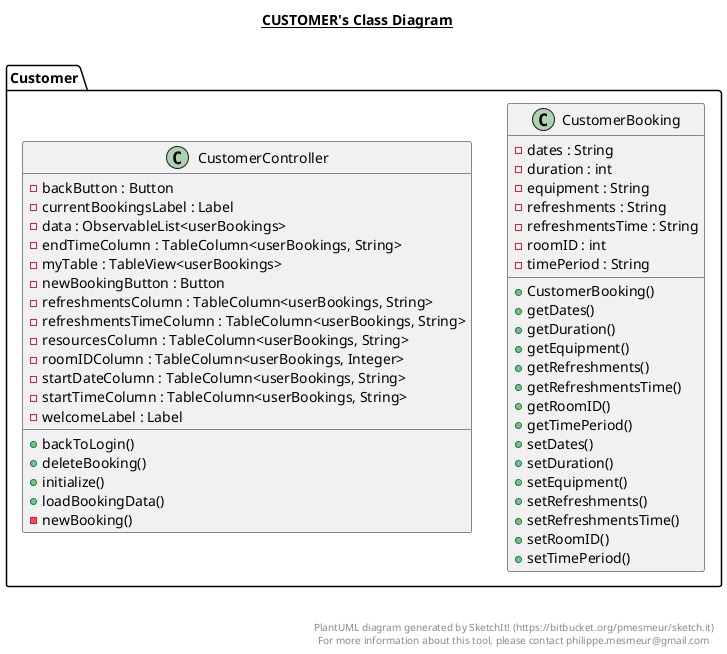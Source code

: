 @startuml

title __CUSTOMER's Class Diagram__\n

  namespace Customer {
    class Customer.CustomerBooking {
        - dates : String
        - duration : int
        - equipment : String
        - refreshments : String
        - refreshmentsTime : String
        - roomID : int
        - timePeriod : String
        + CustomerBooking()
        + getDates()
        + getDuration()
        + getEquipment()
        + getRefreshments()
        + getRefreshmentsTime()
        + getRoomID()
        + getTimePeriod()
        + setDates()
        + setDuration()
        + setEquipment()
        + setRefreshments()
        + setRefreshmentsTime()
        + setRoomID()
        + setTimePeriod()
    }
  }
  

  namespace Customer {
    class Customer.CustomerController {
        - backButton : Button
        - currentBookingsLabel : Label
        - data : ObservableList<userBookings>
        - endTimeColumn : TableColumn<userBookings, String>
        - myTable : TableView<userBookings>
        - newBookingButton : Button
        - refreshmentsColumn : TableColumn<userBookings, String>
        - refreshmentsTimeColumn : TableColumn<userBookings, String>
        - resourcesColumn : TableColumn<userBookings, String>
        - roomIDColumn : TableColumn<userBookings, Integer>
        - startDateColumn : TableColumn<userBookings, String>
        - startTimeColumn : TableColumn<userBookings, String>
        - welcomeLabel : Label
        + backToLogin()
        + deleteBooking()
        + initialize()
        + loadBookingData()
        - newBooking()
    }
  }
  



right footer


PlantUML diagram generated by SketchIt! (https://bitbucket.org/pmesmeur/sketch.it)
For more information about this tool, please contact philippe.mesmeur@gmail.com
endfooter

@enduml
